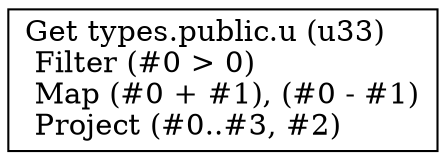 digraph G {
    node0 [shape = record, label=" Get types.public.u (u33)\l Filter (#0 \> 0)\l Map (#0 + #1), (#0 - #1)\l Project (#0..#3, #2)\l"]
}
